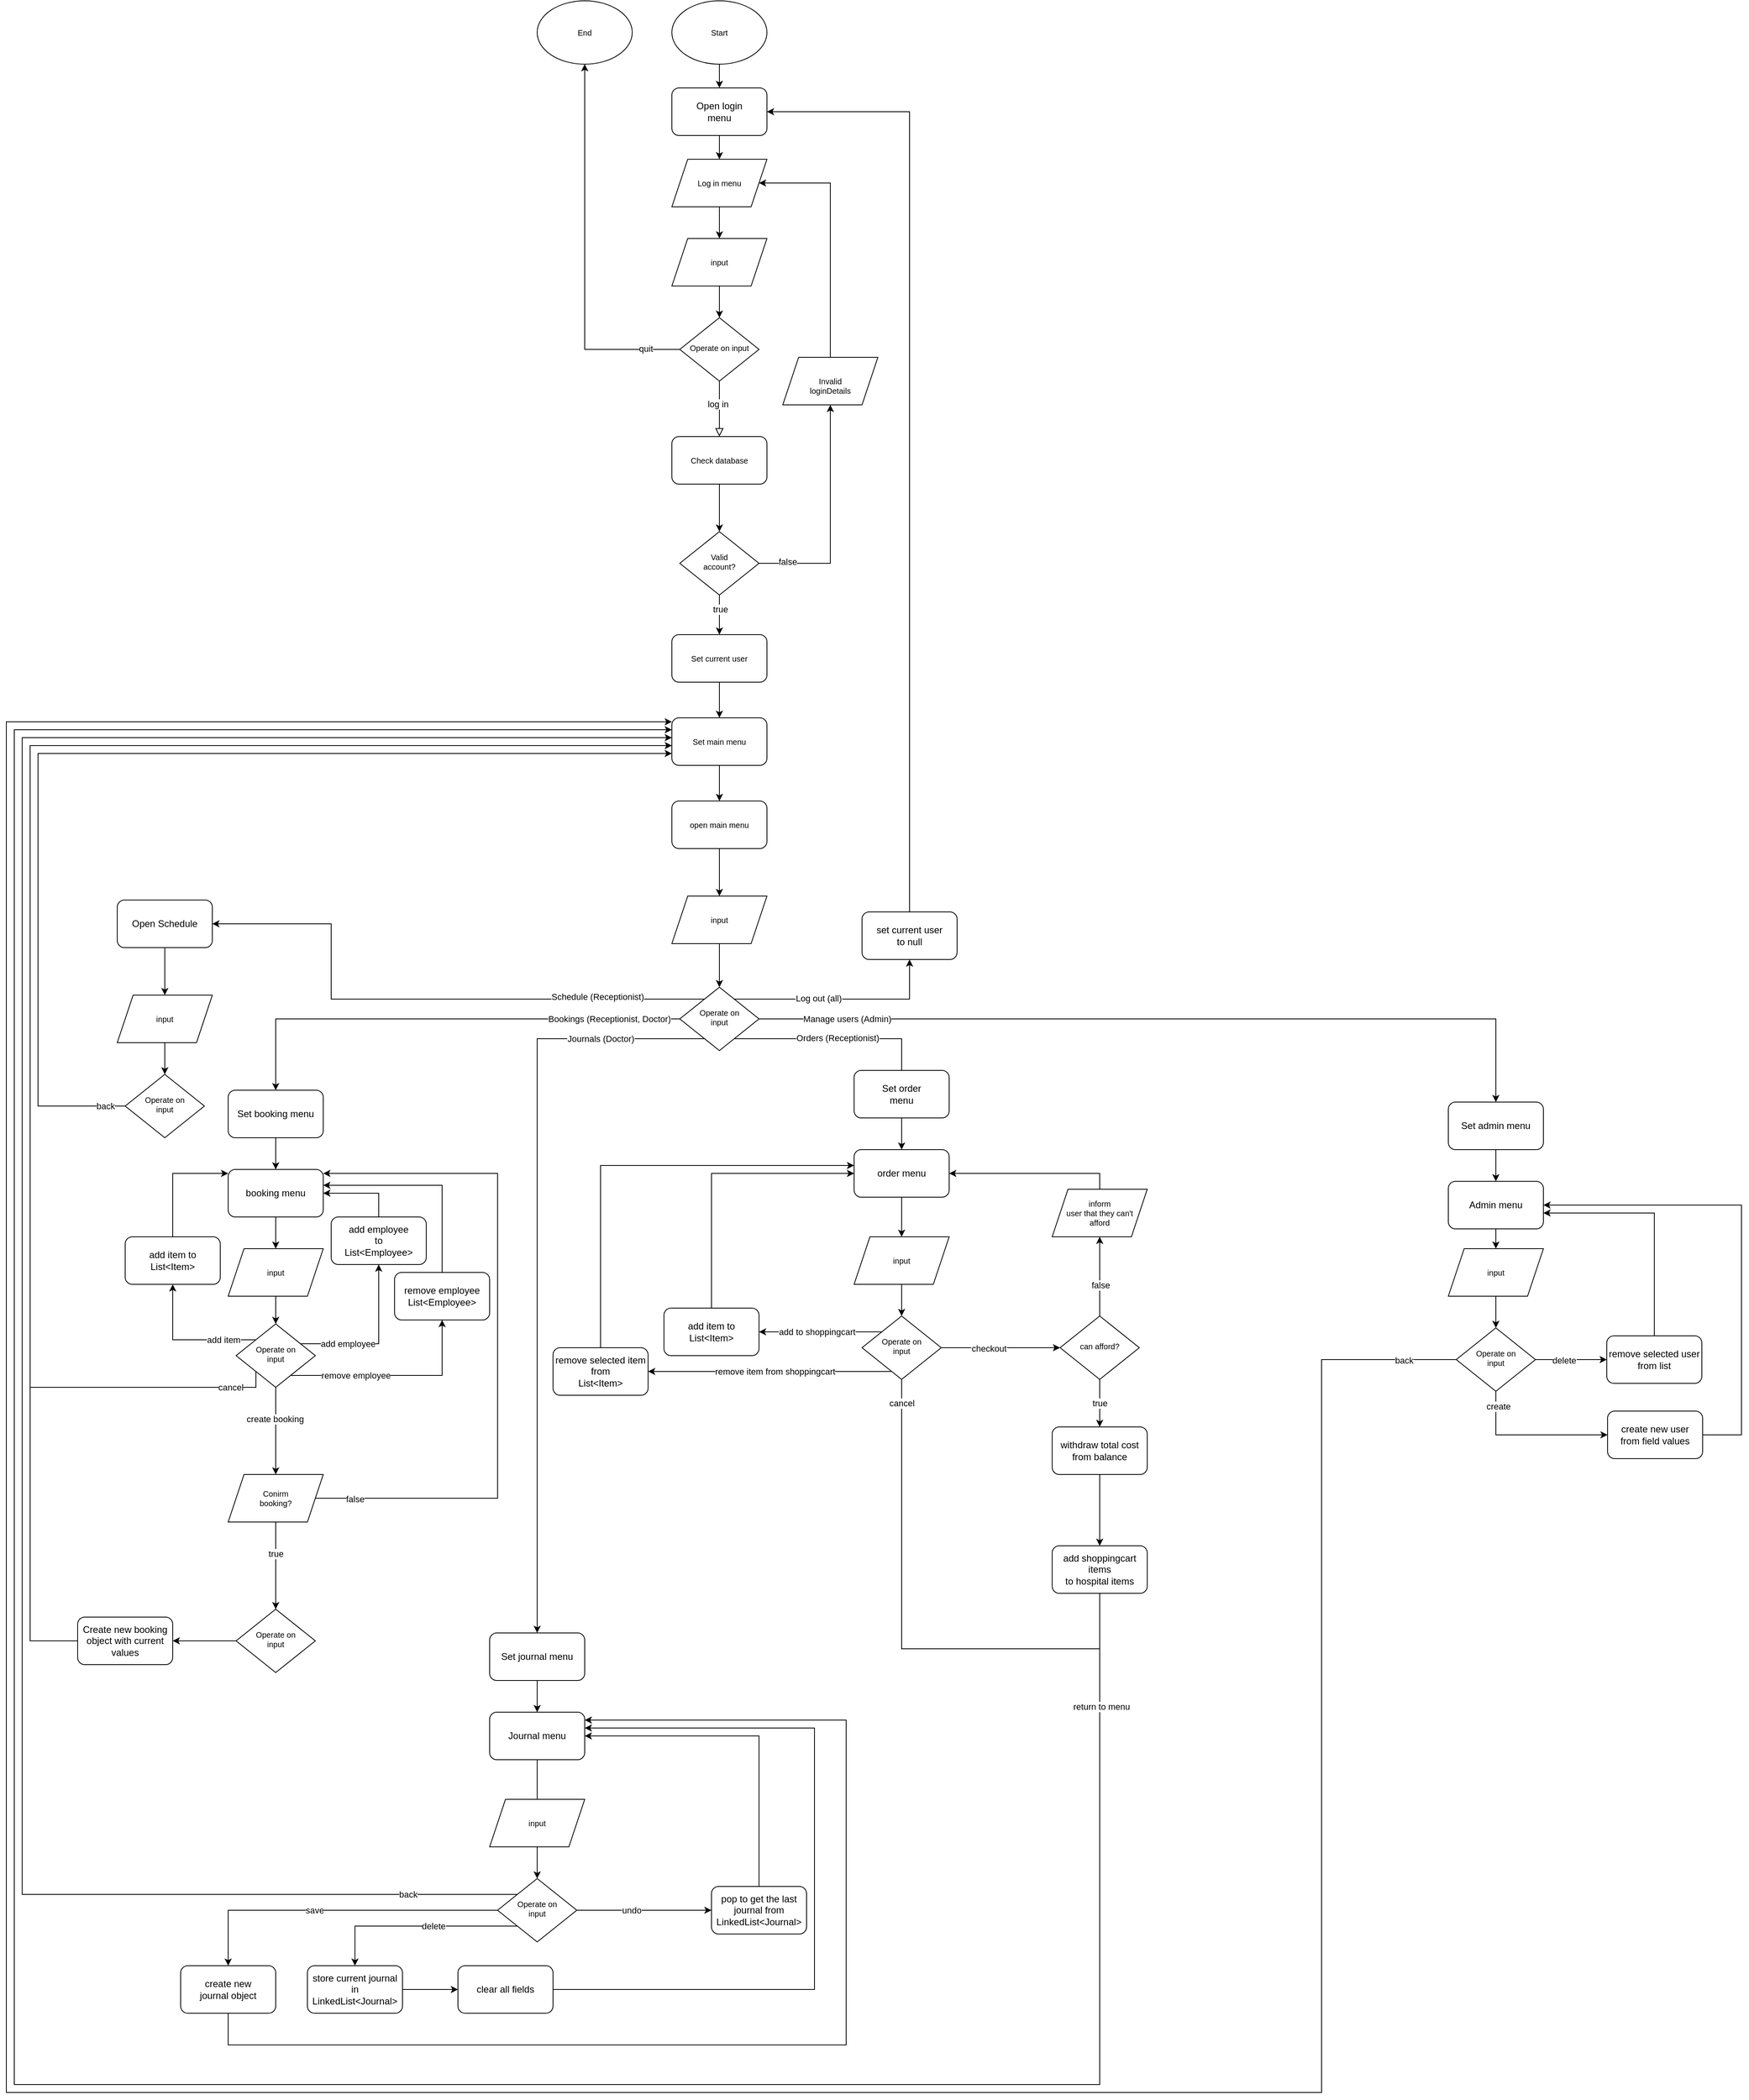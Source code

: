 <mxfile version="15.8.8" type="github">
  <diagram id="C5RBs43oDa-KdzZeNtuy" name="Page-1">
    <mxGraphModel dx="3239" dy="1989" grid="1" gridSize="10" guides="1" tooltips="1" connect="1" arrows="1" fold="1" page="1" pageScale="1" pageWidth="827" pageHeight="1169" math="0" shadow="0">
      <root>
        <mxCell id="WIyWlLk6GJQsqaUBKTNV-0" />
        <mxCell id="WIyWlLk6GJQsqaUBKTNV-1" parent="WIyWlLk6GJQsqaUBKTNV-0" />
        <mxCell id="WIyWlLk6GJQsqaUBKTNV-2" value="" style="rounded=0;html=1;jettySize=auto;orthogonalLoop=1;fontSize=10;endArrow=block;endFill=0;endSize=8;strokeWidth=1;shadow=0;labelBackgroundColor=none;edgeStyle=orthogonalEdgeStyle;startArrow=none;" parent="WIyWlLk6GJQsqaUBKTNV-1" source="FMDktdwsjYTPo5hwzyfy-83" target="PNZuK1iH_k0Fpa-wT_F5-3" edge="1">
          <mxGeometry relative="1" as="geometry">
            <mxPoint y="-210.0" as="sourcePoint" />
          </mxGeometry>
        </mxCell>
        <mxCell id="FMDktdwsjYTPo5hwzyfy-88" value="log in" style="edgeLabel;html=1;align=center;verticalAlign=middle;resizable=0;points=[];" parent="WIyWlLk6GJQsqaUBKTNV-2" vertex="1" connectable="0">
          <mxGeometry x="-0.191" y="-2" relative="1" as="geometry">
            <mxPoint as="offset" />
          </mxGeometry>
        </mxCell>
        <mxCell id="sf3Kfz852IDjXtzxoqYk-4" style="edgeStyle=orthogonalEdgeStyle;rounded=0;orthogonalLoop=1;jettySize=auto;html=1;" parent="WIyWlLk6GJQsqaUBKTNV-1" source="WIyWlLk6GJQsqaUBKTNV-6" target="PNZuK1iH_k0Fpa-wT_F5-1" edge="1">
          <mxGeometry relative="1" as="geometry" />
        </mxCell>
        <mxCell id="sf3Kfz852IDjXtzxoqYk-5" value="false" style="edgeLabel;html=1;align=center;verticalAlign=middle;resizable=0;points=[];" parent="sf3Kfz852IDjXtzxoqYk-4" vertex="1" connectable="0">
          <mxGeometry x="-0.752" y="2" relative="1" as="geometry">
            <mxPoint as="offset" />
          </mxGeometry>
        </mxCell>
        <mxCell id="sf3Kfz852IDjXtzxoqYk-6" style="edgeStyle=orthogonalEdgeStyle;rounded=0;orthogonalLoop=1;jettySize=auto;html=1;" parent="WIyWlLk6GJQsqaUBKTNV-1" source="WIyWlLk6GJQsqaUBKTNV-6" target="PNZuK1iH_k0Fpa-wT_F5-9" edge="1">
          <mxGeometry relative="1" as="geometry" />
        </mxCell>
        <mxCell id="sf3Kfz852IDjXtzxoqYk-7" value="true" style="edgeLabel;html=1;align=center;verticalAlign=middle;resizable=0;points=[];" parent="sf3Kfz852IDjXtzxoqYk-6" vertex="1" connectable="0">
          <mxGeometry x="-0.28" y="1" relative="1" as="geometry">
            <mxPoint as="offset" />
          </mxGeometry>
        </mxCell>
        <mxCell id="WIyWlLk6GJQsqaUBKTNV-6" value="&lt;div&gt;Valid&lt;/div&gt;&lt;div&gt;account?&lt;br&gt;&lt;/div&gt;" style="rhombus;whiteSpace=wrap;html=1;shadow=0;fontFamily=Helvetica;fontSize=10;align=center;strokeWidth=1;spacing=6;spacingTop=-4;" parent="WIyWlLk6GJQsqaUBKTNV-1" vertex="1">
          <mxGeometry x="-50" y="110" width="100" height="80" as="geometry" />
        </mxCell>
        <mxCell id="FMDktdwsjYTPo5hwzyfy-92" style="edgeStyle=orthogonalEdgeStyle;rounded=0;orthogonalLoop=1;jettySize=auto;html=1;" parent="WIyWlLk6GJQsqaUBKTNV-1" source="PNZuK1iH_k0Fpa-wT_F5-0" target="FMDktdwsjYTPo5hwzyfy-83" edge="1">
          <mxGeometry relative="1" as="geometry" />
        </mxCell>
        <mxCell id="PNZuK1iH_k0Fpa-wT_F5-0" value="input" style="shape=parallelogram;perimeter=parallelogramPerimeter;whiteSpace=wrap;html=1;fixedSize=1;fontSize=10;" parent="WIyWlLk6GJQsqaUBKTNV-1" vertex="1">
          <mxGeometry x="-60" y="-260" width="120" height="60" as="geometry" />
        </mxCell>
        <mxCell id="PNZuK1iH_k0Fpa-wT_F5-2" style="edgeStyle=orthogonalEdgeStyle;rounded=0;orthogonalLoop=1;jettySize=auto;html=1;fontSize=10;" parent="WIyWlLk6GJQsqaUBKTNV-1" source="PNZuK1iH_k0Fpa-wT_F5-1" target="PNZuK1iH_k0Fpa-wT_F5-7" edge="1">
          <mxGeometry relative="1" as="geometry">
            <Array as="points">
              <mxPoint x="140" y="-330" />
            </Array>
          </mxGeometry>
        </mxCell>
        <mxCell id="PNZuK1iH_k0Fpa-wT_F5-1" value="&lt;div&gt;&lt;br&gt;&lt;/div&gt;&lt;div&gt;Invalid&lt;br&gt;&lt;/div&gt;&lt;div&gt;loginDetails&lt;br&gt;&lt;/div&gt;" style="shape=parallelogram;perimeter=parallelogramPerimeter;whiteSpace=wrap;html=1;fixedSize=1;fontSize=10;" parent="WIyWlLk6GJQsqaUBKTNV-1" vertex="1">
          <mxGeometry x="80" y="-110" width="120" height="60" as="geometry" />
        </mxCell>
        <mxCell id="PNZuK1iH_k0Fpa-wT_F5-4" style="edgeStyle=orthogonalEdgeStyle;rounded=0;orthogonalLoop=1;jettySize=auto;html=1;fontSize=10;" parent="WIyWlLk6GJQsqaUBKTNV-1" source="PNZuK1iH_k0Fpa-wT_F5-3" target="WIyWlLk6GJQsqaUBKTNV-6" edge="1">
          <mxGeometry relative="1" as="geometry">
            <mxPoint x="-0.034" y="100.028" as="targetPoint" />
          </mxGeometry>
        </mxCell>
        <mxCell id="PNZuK1iH_k0Fpa-wT_F5-3" value="Check database" style="rounded=1;whiteSpace=wrap;html=1;fontSize=10;" parent="WIyWlLk6GJQsqaUBKTNV-1" vertex="1">
          <mxGeometry x="-60" y="-10" width="120" height="60" as="geometry" />
        </mxCell>
        <mxCell id="PNZuK1iH_k0Fpa-wT_F5-6" style="edgeStyle=orthogonalEdgeStyle;rounded=0;orthogonalLoop=1;jettySize=auto;html=1;fontSize=10;" parent="WIyWlLk6GJQsqaUBKTNV-1" source="PNZuK1iH_k0Fpa-wT_F5-5" target="FMDktdwsjYTPo5hwzyfy-9" edge="1">
          <mxGeometry relative="1" as="geometry" />
        </mxCell>
        <mxCell id="PNZuK1iH_k0Fpa-wT_F5-5" value="Start" style="ellipse;whiteSpace=wrap;html=1;fontSize=10;" parent="WIyWlLk6GJQsqaUBKTNV-1" vertex="1">
          <mxGeometry x="-60" y="-560" width="120" height="80" as="geometry" />
        </mxCell>
        <mxCell id="PNZuK1iH_k0Fpa-wT_F5-8" style="edgeStyle=orthogonalEdgeStyle;rounded=0;orthogonalLoop=1;jettySize=auto;html=1;fontSize=10;" parent="WIyWlLk6GJQsqaUBKTNV-1" source="PNZuK1iH_k0Fpa-wT_F5-7" target="PNZuK1iH_k0Fpa-wT_F5-0" edge="1">
          <mxGeometry relative="1" as="geometry" />
        </mxCell>
        <mxCell id="PNZuK1iH_k0Fpa-wT_F5-7" value="Log in menu" style="shape=parallelogram;perimeter=parallelogramPerimeter;whiteSpace=wrap;html=1;fixedSize=1;fontSize=10;" parent="WIyWlLk6GJQsqaUBKTNV-1" vertex="1">
          <mxGeometry x="-60" y="-360" width="120" height="60" as="geometry" />
        </mxCell>
        <mxCell id="FMDktdwsjYTPo5hwzyfy-33" style="edgeStyle=orthogonalEdgeStyle;rounded=0;orthogonalLoop=1;jettySize=auto;html=1;" parent="WIyWlLk6GJQsqaUBKTNV-1" source="PNZuK1iH_k0Fpa-wT_F5-9" target="FMDktdwsjYTPo5hwzyfy-29" edge="1">
          <mxGeometry relative="1" as="geometry" />
        </mxCell>
        <mxCell id="PNZuK1iH_k0Fpa-wT_F5-9" value="&lt;div&gt;Set current user&lt;/div&gt;" style="rounded=1;whiteSpace=wrap;html=1;fontSize=10;" parent="WIyWlLk6GJQsqaUBKTNV-1" vertex="1">
          <mxGeometry x="-60" y="240" width="120" height="60" as="geometry" />
        </mxCell>
        <mxCell id="FMDktdwsjYTPo5hwzyfy-7" style="edgeStyle=orthogonalEdgeStyle;rounded=0;orthogonalLoop=1;jettySize=auto;html=1;" parent="WIyWlLk6GJQsqaUBKTNV-1" source="FMDktdwsjYTPo5hwzyfy-4" target="FMDktdwsjYTPo5hwzyfy-6" edge="1">
          <mxGeometry relative="1" as="geometry">
            <Array as="points">
              <mxPoint x="-560" y="725" />
            </Array>
          </mxGeometry>
        </mxCell>
        <mxCell id="FMDktdwsjYTPo5hwzyfy-13" value="Bookings (Receptionist, Doctor)" style="edgeLabel;html=1;align=center;verticalAlign=middle;resizable=0;points=[];" parent="FMDktdwsjYTPo5hwzyfy-7" vertex="1" connectable="0">
          <mxGeometry x="-0.095" y="3" relative="1" as="geometry">
            <mxPoint x="182" y="-3" as="offset" />
          </mxGeometry>
        </mxCell>
        <mxCell id="FMDktdwsjYTPo5hwzyfy-15" style="edgeStyle=orthogonalEdgeStyle;rounded=0;orthogonalLoop=1;jettySize=auto;html=1;" parent="WIyWlLk6GJQsqaUBKTNV-1" source="FMDktdwsjYTPo5hwzyfy-4" target="FMDktdwsjYTPo5hwzyfy-14" edge="1">
          <mxGeometry relative="1" as="geometry">
            <Array as="points">
              <mxPoint x="230" y="750" />
            </Array>
          </mxGeometry>
        </mxCell>
        <mxCell id="FMDktdwsjYTPo5hwzyfy-55" value="Orders (Receptionist)" style="edgeLabel;html=1;align=center;verticalAlign=middle;resizable=0;points=[];" parent="FMDktdwsjYTPo5hwzyfy-15" vertex="1" connectable="0">
          <mxGeometry x="-0.18" y="1" relative="1" as="geometry">
            <mxPoint x="-14" as="offset" />
          </mxGeometry>
        </mxCell>
        <mxCell id="FMDktdwsjYTPo5hwzyfy-62" style="edgeStyle=orthogonalEdgeStyle;rounded=0;orthogonalLoop=1;jettySize=auto;html=1;" parent="WIyWlLk6GJQsqaUBKTNV-1" source="FMDktdwsjYTPo5hwzyfy-4" target="FMDktdwsjYTPo5hwzyfy-61" edge="1">
          <mxGeometry relative="1" as="geometry">
            <Array as="points">
              <mxPoint x="-230" y="750" />
            </Array>
          </mxGeometry>
        </mxCell>
        <mxCell id="I7iAI7oBFa5zMu84nfNV-2" value="Journals (Doctor)" style="edgeLabel;html=1;align=center;verticalAlign=middle;resizable=0;points=[];" parent="FMDktdwsjYTPo5hwzyfy-62" vertex="1" connectable="0">
          <mxGeometry x="-0.419" relative="1" as="geometry">
            <mxPoint x="80" y="-68" as="offset" />
          </mxGeometry>
        </mxCell>
        <mxCell id="FMDktdwsjYTPo5hwzyfy-69" style="edgeStyle=orthogonalEdgeStyle;rounded=0;orthogonalLoop=1;jettySize=auto;html=1;" parent="WIyWlLk6GJQsqaUBKTNV-1" source="FMDktdwsjYTPo5hwzyfy-4" target="FMDktdwsjYTPo5hwzyfy-68" edge="1">
          <mxGeometry relative="1" as="geometry">
            <Array as="points">
              <mxPoint x="980" y="725" />
            </Array>
          </mxGeometry>
        </mxCell>
        <mxCell id="FMDktdwsjYTPo5hwzyfy-76" value="Manage users (Admin)" style="edgeLabel;html=1;align=center;verticalAlign=middle;resizable=0;points=[];" parent="FMDktdwsjYTPo5hwzyfy-69" vertex="1" connectable="0">
          <mxGeometry x="-0.339" y="2" relative="1" as="geometry">
            <mxPoint x="-231" y="2" as="offset" />
          </mxGeometry>
        </mxCell>
        <mxCell id="FMDktdwsjYTPo5hwzyfy-71" style="edgeStyle=orthogonalEdgeStyle;rounded=0;orthogonalLoop=1;jettySize=auto;html=1;" parent="WIyWlLk6GJQsqaUBKTNV-1" source="FMDktdwsjYTPo5hwzyfy-4" target="FMDktdwsjYTPo5hwzyfy-70" edge="1">
          <mxGeometry relative="1" as="geometry">
            <Array as="points">
              <mxPoint x="240" y="700" />
            </Array>
          </mxGeometry>
        </mxCell>
        <mxCell id="FMDktdwsjYTPo5hwzyfy-72" value="Log out (all)" style="edgeLabel;html=1;align=center;verticalAlign=middle;resizable=0;points=[];" parent="FMDktdwsjYTPo5hwzyfy-71" vertex="1" connectable="0">
          <mxGeometry x="-0.221" y="1" relative="1" as="geometry">
            <mxPoint as="offset" />
          </mxGeometry>
        </mxCell>
        <mxCell id="y11WNSYkZFv8qLSEC6Jq-25" style="edgeStyle=orthogonalEdgeStyle;rounded=0;orthogonalLoop=1;jettySize=auto;html=1;endArrow=classic;endFill=1;" parent="WIyWlLk6GJQsqaUBKTNV-1" source="FMDktdwsjYTPo5hwzyfy-4" target="y11WNSYkZFv8qLSEC6Jq-21" edge="1">
          <mxGeometry relative="1" as="geometry">
            <Array as="points">
              <mxPoint x="-490" y="700" />
              <mxPoint x="-490" y="605" />
            </Array>
          </mxGeometry>
        </mxCell>
        <mxCell id="sf3Kfz852IDjXtzxoqYk-9" value="Schedule (Receptionist)" style="edgeLabel;html=1;align=center;verticalAlign=middle;resizable=0;points=[];" parent="y11WNSYkZFv8qLSEC6Jq-25" vertex="1" connectable="0">
          <mxGeometry x="-0.621" y="-3" relative="1" as="geometry">
            <mxPoint as="offset" />
          </mxGeometry>
        </mxCell>
        <mxCell id="FMDktdwsjYTPo5hwzyfy-4" value="&lt;div&gt;Operate on&lt;/div&gt;input" style="rhombus;whiteSpace=wrap;html=1;shadow=0;fontFamily=Helvetica;fontSize=10;align=center;strokeWidth=1;spacing=6;spacingTop=-4;" parent="WIyWlLk6GJQsqaUBKTNV-1" vertex="1">
          <mxGeometry x="-50" y="685" width="100" height="80" as="geometry" />
        </mxCell>
        <mxCell id="FMDktdwsjYTPo5hwzyfy-95" style="edgeStyle=orthogonalEdgeStyle;rounded=0;orthogonalLoop=1;jettySize=auto;html=1;" parent="WIyWlLk6GJQsqaUBKTNV-1" source="FMDktdwsjYTPo5hwzyfy-6" target="y11WNSYkZFv8qLSEC6Jq-18" edge="1">
          <mxGeometry relative="1" as="geometry" />
        </mxCell>
        <mxCell id="FMDktdwsjYTPo5hwzyfy-6" value="&lt;div&gt;Set booking menu&lt;/div&gt;" style="rounded=1;whiteSpace=wrap;html=1;" parent="WIyWlLk6GJQsqaUBKTNV-1" vertex="1">
          <mxGeometry x="-620" y="815" width="120" height="60" as="geometry" />
        </mxCell>
        <mxCell id="FMDktdwsjYTPo5hwzyfy-10" style="edgeStyle=orthogonalEdgeStyle;rounded=0;orthogonalLoop=1;jettySize=auto;html=1;" parent="WIyWlLk6GJQsqaUBKTNV-1" source="FMDktdwsjYTPo5hwzyfy-9" target="PNZuK1iH_k0Fpa-wT_F5-7" edge="1">
          <mxGeometry relative="1" as="geometry" />
        </mxCell>
        <mxCell id="FMDktdwsjYTPo5hwzyfy-9" value="&lt;div&gt;Open login&lt;/div&gt;&lt;div&gt;menu&lt;br&gt;&lt;/div&gt;" style="rounded=1;whiteSpace=wrap;html=1;" parent="WIyWlLk6GJQsqaUBKTNV-1" vertex="1">
          <mxGeometry x="-60" y="-450" width="120" height="60" as="geometry" />
        </mxCell>
        <mxCell id="I7iAI7oBFa5zMu84nfNV-12" style="edgeStyle=orthogonalEdgeStyle;rounded=0;orthogonalLoop=1;jettySize=auto;html=1;" parent="WIyWlLk6GJQsqaUBKTNV-1" source="FMDktdwsjYTPo5hwzyfy-14" target="I7iAI7oBFa5zMu84nfNV-10" edge="1">
          <mxGeometry relative="1" as="geometry">
            <Array as="points">
              <mxPoint x="240" y="1000" />
              <mxPoint x="240" y="1000" />
            </Array>
          </mxGeometry>
        </mxCell>
        <mxCell id="FMDktdwsjYTPo5hwzyfy-14" value="order menu" style="rounded=1;whiteSpace=wrap;html=1;" parent="WIyWlLk6GJQsqaUBKTNV-1" vertex="1">
          <mxGeometry x="170" y="890" width="120" height="60" as="geometry" />
        </mxCell>
        <mxCell id="FMDktdwsjYTPo5hwzyfy-36" style="edgeStyle=orthogonalEdgeStyle;rounded=0;orthogonalLoop=1;jettySize=auto;html=1;" parent="WIyWlLk6GJQsqaUBKTNV-1" source="FMDktdwsjYTPo5hwzyfy-29" target="FMDktdwsjYTPo5hwzyfy-66" edge="1">
          <mxGeometry relative="1" as="geometry">
            <mxPoint y="440" as="targetPoint" />
          </mxGeometry>
        </mxCell>
        <mxCell id="FMDktdwsjYTPo5hwzyfy-29" value="&lt;div&gt;Set main menu&lt;/div&gt;" style="rounded=1;whiteSpace=wrap;html=1;fontSize=10;" parent="WIyWlLk6GJQsqaUBKTNV-1" vertex="1">
          <mxGeometry x="-60" y="345" width="120" height="60" as="geometry" />
        </mxCell>
        <mxCell id="FMDktdwsjYTPo5hwzyfy-53" style="edgeStyle=orthogonalEdgeStyle;rounded=0;orthogonalLoop=1;jettySize=auto;html=1;" parent="WIyWlLk6GJQsqaUBKTNV-1" source="FMDktdwsjYTPo5hwzyfy-52" target="FMDktdwsjYTPo5hwzyfy-4" edge="1">
          <mxGeometry relative="1" as="geometry" />
        </mxCell>
        <mxCell id="FMDktdwsjYTPo5hwzyfy-52" value="input" style="shape=parallelogram;perimeter=parallelogramPerimeter;whiteSpace=wrap;html=1;fixedSize=1;fontSize=10;" parent="WIyWlLk6GJQsqaUBKTNV-1" vertex="1">
          <mxGeometry x="-60" y="570" width="120" height="60" as="geometry" />
        </mxCell>
        <mxCell id="I7iAI7oBFa5zMu84nfNV-7" style="edgeStyle=orthogonalEdgeStyle;rounded=0;orthogonalLoop=1;jettySize=auto;html=1;" parent="WIyWlLk6GJQsqaUBKTNV-1" source="FMDktdwsjYTPo5hwzyfy-61" target="y11WNSYkZFv8qLSEC6Jq-9" edge="1">
          <mxGeometry relative="1" as="geometry" />
        </mxCell>
        <mxCell id="FMDktdwsjYTPo5hwzyfy-61" value="Set journal menu" style="rounded=1;whiteSpace=wrap;html=1;" parent="WIyWlLk6GJQsqaUBKTNV-1" vertex="1">
          <mxGeometry x="-290" y="1500" width="120" height="60" as="geometry" />
        </mxCell>
        <mxCell id="FMDktdwsjYTPo5hwzyfy-67" style="edgeStyle=orthogonalEdgeStyle;rounded=0;orthogonalLoop=1;jettySize=auto;html=1;" parent="WIyWlLk6GJQsqaUBKTNV-1" source="FMDktdwsjYTPo5hwzyfy-66" target="FMDktdwsjYTPo5hwzyfy-52" edge="1">
          <mxGeometry relative="1" as="geometry" />
        </mxCell>
        <mxCell id="FMDktdwsjYTPo5hwzyfy-66" value="open main menu" style="rounded=1;whiteSpace=wrap;html=1;fontSize=10;" parent="WIyWlLk6GJQsqaUBKTNV-1" vertex="1">
          <mxGeometry x="-60" y="450" width="120" height="60" as="geometry" />
        </mxCell>
        <mxCell id="I7iAI7oBFa5zMu84nfNV-17" style="edgeStyle=orthogonalEdgeStyle;rounded=0;orthogonalLoop=1;jettySize=auto;html=1;" parent="WIyWlLk6GJQsqaUBKTNV-1" source="FMDktdwsjYTPo5hwzyfy-68" target="9IUY6pW5Jq0thiJMLmAM-11" edge="1">
          <mxGeometry relative="1" as="geometry" />
        </mxCell>
        <mxCell id="FMDktdwsjYTPo5hwzyfy-68" value="Set admin menu" style="rounded=1;whiteSpace=wrap;html=1;" parent="WIyWlLk6GJQsqaUBKTNV-1" vertex="1">
          <mxGeometry x="920" y="830" width="120" height="60" as="geometry" />
        </mxCell>
        <mxCell id="FMDktdwsjYTPo5hwzyfy-73" style="edgeStyle=orthogonalEdgeStyle;rounded=0;orthogonalLoop=1;jettySize=auto;html=1;" parent="WIyWlLk6GJQsqaUBKTNV-1" source="FMDktdwsjYTPo5hwzyfy-70" target="FMDktdwsjYTPo5hwzyfy-9" edge="1">
          <mxGeometry relative="1" as="geometry">
            <Array as="points">
              <mxPoint x="240" y="-420" />
            </Array>
          </mxGeometry>
        </mxCell>
        <mxCell id="FMDktdwsjYTPo5hwzyfy-70" value="&lt;div&gt;set current user&lt;/div&gt;&lt;div&gt;to null&lt;br&gt;&lt;/div&gt;" style="rounded=1;whiteSpace=wrap;html=1;" parent="WIyWlLk6GJQsqaUBKTNV-1" vertex="1">
          <mxGeometry x="180" y="590" width="120" height="60" as="geometry" />
        </mxCell>
        <mxCell id="FMDktdwsjYTPo5hwzyfy-82" value="End" style="ellipse;whiteSpace=wrap;html=1;fontSize=10;" parent="WIyWlLk6GJQsqaUBKTNV-1" vertex="1">
          <mxGeometry x="-230" y="-560" width="120" height="80" as="geometry" />
        </mxCell>
        <mxCell id="FMDktdwsjYTPo5hwzyfy-89" style="edgeStyle=orthogonalEdgeStyle;rounded=0;orthogonalLoop=1;jettySize=auto;html=1;" parent="WIyWlLk6GJQsqaUBKTNV-1" source="FMDktdwsjYTPo5hwzyfy-83" target="FMDktdwsjYTPo5hwzyfy-82" edge="1">
          <mxGeometry relative="1" as="geometry" />
        </mxCell>
        <mxCell id="FMDktdwsjYTPo5hwzyfy-90" value="quit" style="edgeLabel;html=1;align=center;verticalAlign=middle;resizable=0;points=[];" parent="FMDktdwsjYTPo5hwzyfy-89" vertex="1" connectable="0">
          <mxGeometry x="-0.818" y="-1" relative="1" as="geometry">
            <mxPoint as="offset" />
          </mxGeometry>
        </mxCell>
        <mxCell id="FMDktdwsjYTPo5hwzyfy-83" value="Operate on input" style="rhombus;whiteSpace=wrap;html=1;shadow=0;fontFamily=Helvetica;fontSize=10;align=center;strokeWidth=1;spacing=6;spacingTop=-4;" parent="WIyWlLk6GJQsqaUBKTNV-1" vertex="1">
          <mxGeometry x="-50" y="-160" width="100" height="80" as="geometry" />
        </mxCell>
        <mxCell id="FMDktdwsjYTPo5hwzyfy-97" style="edgeStyle=orthogonalEdgeStyle;rounded=0;orthogonalLoop=1;jettySize=auto;html=1;" parent="WIyWlLk6GJQsqaUBKTNV-1" source="FMDktdwsjYTPo5hwzyfy-94" target="FMDktdwsjYTPo5hwzyfy-96" edge="1">
          <mxGeometry relative="1" as="geometry" />
        </mxCell>
        <mxCell id="FMDktdwsjYTPo5hwzyfy-94" value="input" style="shape=parallelogram;perimeter=parallelogramPerimeter;whiteSpace=wrap;html=1;fixedSize=1;fontSize=10;" parent="WIyWlLk6GJQsqaUBKTNV-1" vertex="1">
          <mxGeometry x="-620" y="1015" width="120" height="60" as="geometry" />
        </mxCell>
        <mxCell id="FMDktdwsjYTPo5hwzyfy-98" style="edgeStyle=orthogonalEdgeStyle;rounded=0;orthogonalLoop=1;jettySize=auto;html=1;exitX=0;exitY=1;exitDx=0;exitDy=0;" parent="WIyWlLk6GJQsqaUBKTNV-1" source="FMDktdwsjYTPo5hwzyfy-96" target="FMDktdwsjYTPo5hwzyfy-29" edge="1">
          <mxGeometry relative="1" as="geometry">
            <Array as="points">
              <mxPoint x="-585" y="1190" />
              <mxPoint x="-870" y="1190" />
              <mxPoint x="-870" y="380" />
            </Array>
          </mxGeometry>
        </mxCell>
        <mxCell id="FMDktdwsjYTPo5hwzyfy-100" value="cancel" style="edgeLabel;html=1;align=center;verticalAlign=middle;resizable=0;points=[];" parent="FMDktdwsjYTPo5hwzyfy-98" vertex="1" connectable="0">
          <mxGeometry x="-0.922" y="-2" relative="1" as="geometry">
            <mxPoint x="23" y="2" as="offset" />
          </mxGeometry>
        </mxCell>
        <mxCell id="y11WNSYkZFv8qLSEC6Jq-5" style="edgeStyle=orthogonalEdgeStyle;rounded=0;orthogonalLoop=1;jettySize=auto;html=1;" parent="WIyWlLk6GJQsqaUBKTNV-1" target="y11WNSYkZFv8qLSEC6Jq-4" edge="1">
          <mxGeometry relative="1" as="geometry">
            <mxPoint x="-541.25" y="1135" as="sourcePoint" />
            <mxPoint x="-330" y="1125" as="targetPoint" />
            <Array as="points">
              <mxPoint x="-430" y="1135" />
            </Array>
          </mxGeometry>
        </mxCell>
        <mxCell id="y11WNSYkZFv8qLSEC6Jq-6" value="add employee" style="edgeLabel;html=1;align=center;verticalAlign=middle;resizable=0;points=[];" parent="y11WNSYkZFv8qLSEC6Jq-5" vertex="1" connectable="0">
          <mxGeometry x="-0.17" relative="1" as="geometry">
            <mxPoint x="-16" as="offset" />
          </mxGeometry>
        </mxCell>
        <mxCell id="y11WNSYkZFv8qLSEC6Jq-15" style="edgeStyle=orthogonalEdgeStyle;rounded=0;orthogonalLoop=1;jettySize=auto;html=1;endArrow=classic;endFill=1;" parent="WIyWlLk6GJQsqaUBKTNV-1" source="FMDktdwsjYTPo5hwzyfy-96" target="y11WNSYkZFv8qLSEC6Jq-14" edge="1">
          <mxGeometry relative="1" as="geometry">
            <Array as="points">
              <mxPoint x="-410" y="1175" />
              <mxPoint x="-410" y="1175" />
            </Array>
          </mxGeometry>
        </mxCell>
        <mxCell id="y11WNSYkZFv8qLSEC6Jq-16" value="remove employee" style="edgeLabel;html=1;align=center;verticalAlign=middle;resizable=0;points=[];" parent="y11WNSYkZFv8qLSEC6Jq-15" vertex="1" connectable="0">
          <mxGeometry x="-0.514" relative="1" as="geometry">
            <mxPoint x="18" as="offset" />
          </mxGeometry>
        </mxCell>
        <mxCell id="PGZs-xxjdeKcP7TGmokP-3" style="edgeStyle=orthogonalEdgeStyle;rounded=0;orthogonalLoop=1;jettySize=auto;html=1;" parent="WIyWlLk6GJQsqaUBKTNV-1" source="FMDktdwsjYTPo5hwzyfy-96" target="PGZs-xxjdeKcP7TGmokP-2" edge="1">
          <mxGeometry relative="1" as="geometry" />
        </mxCell>
        <mxCell id="PGZs-xxjdeKcP7TGmokP-4" value="create booking" style="edgeLabel;html=1;align=center;verticalAlign=middle;resizable=0;points=[];" parent="PGZs-xxjdeKcP7TGmokP-3" vertex="1" connectable="0">
          <mxGeometry x="-0.286" y="-1" relative="1" as="geometry">
            <mxPoint as="offset" />
          </mxGeometry>
        </mxCell>
        <mxCell id="PGZs-xxjdeKcP7TGmokP-10" value="add item" style="edgeStyle=orthogonalEdgeStyle;rounded=0;orthogonalLoop=1;jettySize=auto;html=1;" parent="WIyWlLk6GJQsqaUBKTNV-1" source="FMDktdwsjYTPo5hwzyfy-96" target="PGZs-xxjdeKcP7TGmokP-9" edge="1">
          <mxGeometry x="-0.529" relative="1" as="geometry">
            <Array as="points">
              <mxPoint x="-690" y="1130" />
            </Array>
            <mxPoint as="offset" />
          </mxGeometry>
        </mxCell>
        <mxCell id="FMDktdwsjYTPo5hwzyfy-96" value="&lt;div&gt;Operate on&lt;/div&gt;input" style="rhombus;whiteSpace=wrap;html=1;shadow=0;fontFamily=Helvetica;fontSize=10;align=center;strokeWidth=1;spacing=6;spacingTop=-4;" parent="WIyWlLk6GJQsqaUBKTNV-1" vertex="1">
          <mxGeometry x="-610" y="1110" width="100" height="80" as="geometry" />
        </mxCell>
        <mxCell id="I7iAI7oBFa5zMu84nfNV-3" style="edgeStyle=orthogonalEdgeStyle;rounded=0;orthogonalLoop=1;jettySize=auto;html=1;" parent="WIyWlLk6GJQsqaUBKTNV-1" source="I7iAI7oBFa5zMu84nfNV-4" target="I7iAI7oBFa5zMu84nfNV-6" edge="1">
          <mxGeometry relative="1" as="geometry" />
        </mxCell>
        <mxCell id="I7iAI7oBFa5zMu84nfNV-4" value="input" style="shape=parallelogram;perimeter=parallelogramPerimeter;whiteSpace=wrap;html=1;fixedSize=1;fontSize=10;" parent="WIyWlLk6GJQsqaUBKTNV-1" vertex="1">
          <mxGeometry x="-290" y="1710" width="120" height="60" as="geometry" />
        </mxCell>
        <mxCell id="I7iAI7oBFa5zMu84nfNV-19" style="edgeStyle=orthogonalEdgeStyle;rounded=0;orthogonalLoop=1;jettySize=auto;html=1;" parent="WIyWlLk6GJQsqaUBKTNV-1" source="I7iAI7oBFa5zMu84nfNV-6" target="I7iAI7oBFa5zMu84nfNV-18" edge="1">
          <mxGeometry relative="1" as="geometry">
            <mxPoint x="-619.971" y="1920" as="targetPoint" />
            <Array as="points">
              <mxPoint x="-620" y="1850" />
            </Array>
          </mxGeometry>
        </mxCell>
        <mxCell id="I7iAI7oBFa5zMu84nfNV-20" value="save" style="edgeLabel;html=1;align=center;verticalAlign=middle;resizable=0;points=[];" parent="I7iAI7oBFa5zMu84nfNV-19" vertex="1" connectable="0">
          <mxGeometry x="0.129" relative="1" as="geometry">
            <mxPoint as="offset" />
          </mxGeometry>
        </mxCell>
        <mxCell id="I7iAI7oBFa5zMu84nfNV-25" style="edgeStyle=orthogonalEdgeStyle;rounded=0;orthogonalLoop=1;jettySize=auto;html=1;" parent="WIyWlLk6GJQsqaUBKTNV-1" source="I7iAI7oBFa5zMu84nfNV-6" target="I7iAI7oBFa5zMu84nfNV-22" edge="1">
          <mxGeometry relative="1" as="geometry" />
        </mxCell>
        <mxCell id="I7iAI7oBFa5zMu84nfNV-26" value="undo" style="edgeLabel;html=1;align=center;verticalAlign=middle;resizable=0;points=[];" parent="I7iAI7oBFa5zMu84nfNV-25" vertex="1" connectable="0">
          <mxGeometry x="-0.193" relative="1" as="geometry">
            <mxPoint as="offset" />
          </mxGeometry>
        </mxCell>
        <mxCell id="I7iAI7oBFa5zMu84nfNV-28" style="edgeStyle=orthogonalEdgeStyle;rounded=0;orthogonalLoop=1;jettySize=auto;html=1;" parent="WIyWlLk6GJQsqaUBKTNV-1" source="I7iAI7oBFa5zMu84nfNV-6" target="I7iAI7oBFa5zMu84nfNV-27" edge="1">
          <mxGeometry relative="1" as="geometry">
            <Array as="points">
              <mxPoint x="-460" y="1870" />
            </Array>
          </mxGeometry>
        </mxCell>
        <mxCell id="I7iAI7oBFa5zMu84nfNV-29" value="delete" style="edgeLabel;html=1;align=center;verticalAlign=middle;resizable=0;points=[];" parent="I7iAI7oBFa5zMu84nfNV-28" vertex="1" connectable="0">
          <mxGeometry x="-0.246" relative="1" as="geometry">
            <mxPoint x="-10" as="offset" />
          </mxGeometry>
        </mxCell>
        <mxCell id="I7iAI7oBFa5zMu84nfNV-35" style="edgeStyle=orthogonalEdgeStyle;rounded=0;orthogonalLoop=1;jettySize=auto;html=1;" parent="WIyWlLk6GJQsqaUBKTNV-1" source="I7iAI7oBFa5zMu84nfNV-6" target="FMDktdwsjYTPo5hwzyfy-29" edge="1">
          <mxGeometry relative="1" as="geometry">
            <mxPoint x="-60" y="470" as="targetPoint" />
            <Array as="points">
              <mxPoint x="-880" y="1830" />
              <mxPoint x="-880" y="370" />
            </Array>
          </mxGeometry>
        </mxCell>
        <mxCell id="I7iAI7oBFa5zMu84nfNV-37" value="back" style="edgeLabel;html=1;align=center;verticalAlign=middle;resizable=0;points=[];" parent="I7iAI7oBFa5zMu84nfNV-35" vertex="1" connectable="0">
          <mxGeometry x="-0.905" relative="1" as="geometry">
            <mxPoint as="offset" />
          </mxGeometry>
        </mxCell>
        <mxCell id="I7iAI7oBFa5zMu84nfNV-6" value="&lt;div&gt;Operate on&lt;/div&gt;input" style="rhombus;whiteSpace=wrap;html=1;shadow=0;fontFamily=Helvetica;fontSize=10;align=center;strokeWidth=1;spacing=6;spacingTop=-4;" parent="WIyWlLk6GJQsqaUBKTNV-1" vertex="1">
          <mxGeometry x="-280" y="1810" width="100" height="80" as="geometry" />
        </mxCell>
        <mxCell id="I7iAI7oBFa5zMu84nfNV-9" style="edgeStyle=orthogonalEdgeStyle;rounded=0;orthogonalLoop=1;jettySize=auto;html=1;" parent="WIyWlLk6GJQsqaUBKTNV-1" source="I7iAI7oBFa5zMu84nfNV-10" target="I7iAI7oBFa5zMu84nfNV-11" edge="1">
          <mxGeometry relative="1" as="geometry" />
        </mxCell>
        <mxCell id="I7iAI7oBFa5zMu84nfNV-10" value="input" style="shape=parallelogram;perimeter=parallelogramPerimeter;whiteSpace=wrap;html=1;fixedSize=1;fontSize=10;" parent="WIyWlLk6GJQsqaUBKTNV-1" vertex="1">
          <mxGeometry x="170" y="1000" width="120" height="60" as="geometry" />
        </mxCell>
        <mxCell id="QwIVnnNlFT-l4NOjK_I_-2" style="edgeStyle=orthogonalEdgeStyle;rounded=0;orthogonalLoop=1;jettySize=auto;html=1;" parent="WIyWlLk6GJQsqaUBKTNV-1" source="I7iAI7oBFa5zMu84nfNV-11" target="QwIVnnNlFT-l4NOjK_I_-1" edge="1">
          <mxGeometry relative="1" as="geometry">
            <Array as="points">
              <mxPoint x="130" y="1120" />
              <mxPoint x="130" y="1120" />
            </Array>
          </mxGeometry>
        </mxCell>
        <mxCell id="QwIVnnNlFT-l4NOjK_I_-4" value="add to shoppingcart" style="edgeLabel;html=1;align=center;verticalAlign=middle;resizable=0;points=[];" parent="QwIVnnNlFT-l4NOjK_I_-2" vertex="1" connectable="0">
          <mxGeometry x="-0.218" y="2" relative="1" as="geometry">
            <mxPoint x="-22" y="-2" as="offset" />
          </mxGeometry>
        </mxCell>
        <mxCell id="QwIVnnNlFT-l4NOjK_I_-8" style="edgeStyle=orthogonalEdgeStyle;rounded=0;orthogonalLoop=1;jettySize=auto;html=1;" parent="WIyWlLk6GJQsqaUBKTNV-1" source="I7iAI7oBFa5zMu84nfNV-11" target="QwIVnnNlFT-l4NOjK_I_-7" edge="1">
          <mxGeometry relative="1" as="geometry">
            <Array as="points">
              <mxPoint x="10" y="1170" />
              <mxPoint x="10" y="1170" />
            </Array>
          </mxGeometry>
        </mxCell>
        <mxCell id="QwIVnnNlFT-l4NOjK_I_-10" value="remove item from shoppingcart" style="edgeLabel;html=1;align=center;verticalAlign=middle;resizable=0;points=[];" parent="QwIVnnNlFT-l4NOjK_I_-8" vertex="1" connectable="0">
          <mxGeometry x="-0.412" y="-1" relative="1" as="geometry">
            <mxPoint x="-57" y="1" as="offset" />
          </mxGeometry>
        </mxCell>
        <mxCell id="QwIVnnNlFT-l4NOjK_I_-16" style="edgeStyle=orthogonalEdgeStyle;rounded=0;orthogonalLoop=1;jettySize=auto;html=1;" parent="WIyWlLk6GJQsqaUBKTNV-1" source="I7iAI7oBFa5zMu84nfNV-11" target="QwIVnnNlFT-l4NOjK_I_-23" edge="1">
          <mxGeometry relative="1" as="geometry">
            <mxPoint x="414" y="1120" as="targetPoint" />
            <Array as="points">
              <mxPoint x="340" y="1140" />
              <mxPoint x="340" y="1140" />
            </Array>
          </mxGeometry>
        </mxCell>
        <mxCell id="QwIVnnNlFT-l4NOjK_I_-17" value="checkout" style="edgeLabel;html=1;align=center;verticalAlign=middle;resizable=0;points=[];" parent="QwIVnnNlFT-l4NOjK_I_-16" vertex="1" connectable="0">
          <mxGeometry x="-0.209" y="-1" relative="1" as="geometry">
            <mxPoint as="offset" />
          </mxGeometry>
        </mxCell>
        <mxCell id="QwIVnnNlFT-l4NOjK_I_-20" style="edgeStyle=orthogonalEdgeStyle;rounded=0;orthogonalLoop=1;jettySize=auto;html=1;endArrow=none;endFill=0;" parent="WIyWlLk6GJQsqaUBKTNV-1" source="I7iAI7oBFa5zMu84nfNV-11" edge="1">
          <mxGeometry relative="1" as="geometry">
            <mxPoint x="480" y="1530" as="targetPoint" />
            <Array as="points">
              <mxPoint x="230" y="1520" />
              <mxPoint x="480" y="1520" />
            </Array>
          </mxGeometry>
        </mxCell>
        <mxCell id="QwIVnnNlFT-l4NOjK_I_-21" value="cancel" style="edgeLabel;html=1;align=center;verticalAlign=middle;resizable=0;points=[];" parent="QwIVnnNlFT-l4NOjK_I_-20" vertex="1" connectable="0">
          <mxGeometry x="-0.653" y="-2" relative="1" as="geometry">
            <mxPoint x="2" y="-74" as="offset" />
          </mxGeometry>
        </mxCell>
        <mxCell id="I7iAI7oBFa5zMu84nfNV-11" value="&lt;div&gt;Operate on&lt;/div&gt;input" style="rhombus;whiteSpace=wrap;html=1;shadow=0;fontFamily=Helvetica;fontSize=10;align=center;strokeWidth=1;spacing=6;spacingTop=-4;" parent="WIyWlLk6GJQsqaUBKTNV-1" vertex="1">
          <mxGeometry x="180" y="1100" width="100" height="80" as="geometry" />
        </mxCell>
        <mxCell id="I7iAI7oBFa5zMu84nfNV-14" style="edgeStyle=orthogonalEdgeStyle;rounded=0;orthogonalLoop=1;jettySize=auto;html=1;" parent="WIyWlLk6GJQsqaUBKTNV-1" source="I7iAI7oBFa5zMu84nfNV-15" target="I7iAI7oBFa5zMu84nfNV-16" edge="1">
          <mxGeometry relative="1" as="geometry" />
        </mxCell>
        <mxCell id="I7iAI7oBFa5zMu84nfNV-15" value="input" style="shape=parallelogram;perimeter=parallelogramPerimeter;whiteSpace=wrap;html=1;fixedSize=1;fontSize=10;" parent="WIyWlLk6GJQsqaUBKTNV-1" vertex="1">
          <mxGeometry x="920" y="1015" width="120" height="60" as="geometry" />
        </mxCell>
        <mxCell id="9IUY6pW5Jq0thiJMLmAM-8" style="edgeStyle=orthogonalEdgeStyle;rounded=0;orthogonalLoop=1;jettySize=auto;html=1;" parent="WIyWlLk6GJQsqaUBKTNV-1" source="I7iAI7oBFa5zMu84nfNV-16" target="9IUY6pW5Jq0thiJMLmAM-7" edge="1">
          <mxGeometry relative="1" as="geometry" />
        </mxCell>
        <mxCell id="9IUY6pW5Jq0thiJMLmAM-9" value="delete" style="edgeLabel;html=1;align=center;verticalAlign=middle;resizable=0;points=[];" parent="9IUY6pW5Jq0thiJMLmAM-8" vertex="1" connectable="0">
          <mxGeometry x="-0.206" y="-1" relative="1" as="geometry">
            <mxPoint as="offset" />
          </mxGeometry>
        </mxCell>
        <mxCell id="9IUY6pW5Jq0thiJMLmAM-15" style="edgeStyle=orthogonalEdgeStyle;rounded=0;orthogonalLoop=1;jettySize=auto;html=1;" parent="WIyWlLk6GJQsqaUBKTNV-1" source="I7iAI7oBFa5zMu84nfNV-16" target="9IUY6pW5Jq0thiJMLmAM-14" edge="1">
          <mxGeometry relative="1" as="geometry">
            <Array as="points">
              <mxPoint x="980" y="1250" />
            </Array>
          </mxGeometry>
        </mxCell>
        <mxCell id="9IUY6pW5Jq0thiJMLmAM-17" value="create" style="edgeLabel;html=1;align=center;verticalAlign=middle;resizable=0;points=[];" parent="9IUY6pW5Jq0thiJMLmAM-15" vertex="1" connectable="0">
          <mxGeometry x="-0.804" y="3" relative="1" as="geometry">
            <mxPoint as="offset" />
          </mxGeometry>
        </mxCell>
        <mxCell id="I7iAI7oBFa5zMu84nfNV-16" value="&lt;div&gt;Operate on&lt;/div&gt;input" style="rhombus;whiteSpace=wrap;html=1;shadow=0;fontFamily=Helvetica;fontSize=10;align=center;strokeWidth=1;spacing=6;spacingTop=-4;" parent="WIyWlLk6GJQsqaUBKTNV-1" vertex="1">
          <mxGeometry x="930" y="1115" width="100" height="80" as="geometry" />
        </mxCell>
        <mxCell id="I7iAI7oBFa5zMu84nfNV-41" style="edgeStyle=orthogonalEdgeStyle;rounded=0;orthogonalLoop=1;jettySize=auto;html=1;" parent="WIyWlLk6GJQsqaUBKTNV-1" source="I7iAI7oBFa5zMu84nfNV-18" target="y11WNSYkZFv8qLSEC6Jq-9" edge="1">
          <mxGeometry relative="1" as="geometry">
            <Array as="points">
              <mxPoint x="-620" y="2020" />
              <mxPoint x="160" y="2020" />
              <mxPoint x="160" y="1610" />
            </Array>
          </mxGeometry>
        </mxCell>
        <mxCell id="I7iAI7oBFa5zMu84nfNV-18" value="&lt;div&gt;create new &lt;br&gt;&lt;/div&gt;&lt;div&gt;journal object&lt;br&gt;&lt;/div&gt;" style="rounded=1;whiteSpace=wrap;html=1;" parent="WIyWlLk6GJQsqaUBKTNV-1" vertex="1">
          <mxGeometry x="-680" y="1920" width="120" height="60" as="geometry" />
        </mxCell>
        <mxCell id="I7iAI7oBFa5zMu84nfNV-38" style="edgeStyle=orthogonalEdgeStyle;rounded=0;orthogonalLoop=1;jettySize=auto;html=1;" parent="WIyWlLk6GJQsqaUBKTNV-1" source="I7iAI7oBFa5zMu84nfNV-22" target="y11WNSYkZFv8qLSEC6Jq-9" edge="1">
          <mxGeometry relative="1" as="geometry">
            <Array as="points">
              <mxPoint x="50" y="1630" />
            </Array>
          </mxGeometry>
        </mxCell>
        <mxCell id="I7iAI7oBFa5zMu84nfNV-22" value="&lt;div&gt;pop to get the last journal from LinkedList&amp;lt;Journal&amp;gt;&lt;br&gt;&lt;/div&gt;" style="rounded=1;whiteSpace=wrap;html=1;" parent="WIyWlLk6GJQsqaUBKTNV-1" vertex="1">
          <mxGeometry x="-10" y="1820" width="120" height="60" as="geometry" />
        </mxCell>
        <mxCell id="I7iAI7oBFa5zMu84nfNV-40" style="edgeStyle=orthogonalEdgeStyle;rounded=0;orthogonalLoop=1;jettySize=auto;html=1;" parent="WIyWlLk6GJQsqaUBKTNV-1" source="I7iAI7oBFa5zMu84nfNV-44" target="y11WNSYkZFv8qLSEC6Jq-9" edge="1">
          <mxGeometry relative="1" as="geometry">
            <Array as="points">
              <mxPoint x="120" y="1950" />
              <mxPoint x="120" y="1620" />
            </Array>
          </mxGeometry>
        </mxCell>
        <mxCell id="I7iAI7oBFa5zMu84nfNV-46" style="edgeStyle=orthogonalEdgeStyle;rounded=0;orthogonalLoop=1;jettySize=auto;html=1;" parent="WIyWlLk6GJQsqaUBKTNV-1" source="I7iAI7oBFa5zMu84nfNV-27" target="I7iAI7oBFa5zMu84nfNV-44" edge="1">
          <mxGeometry relative="1" as="geometry" />
        </mxCell>
        <mxCell id="I7iAI7oBFa5zMu84nfNV-27" value="store current journal in LinkedList&amp;lt;Journal&amp;gt;" style="rounded=1;whiteSpace=wrap;html=1;" parent="WIyWlLk6GJQsqaUBKTNV-1" vertex="1">
          <mxGeometry x="-520" y="1920" width="120" height="60" as="geometry" />
        </mxCell>
        <mxCell id="I7iAI7oBFa5zMu84nfNV-44" value="clear all fields" style="rounded=1;whiteSpace=wrap;html=1;" parent="WIyWlLk6GJQsqaUBKTNV-1" vertex="1">
          <mxGeometry x="-330" y="1920" width="120" height="60" as="geometry" />
        </mxCell>
        <mxCell id="y11WNSYkZFv8qLSEC6Jq-7" value="" style="edgeStyle=orthogonalEdgeStyle;rounded=0;orthogonalLoop=1;jettySize=auto;html=1;endArrow=none;endFill=0;" parent="WIyWlLk6GJQsqaUBKTNV-1" source="y11WNSYkZFv8qLSEC6Jq-0" edge="1">
          <mxGeometry x="-0.631" relative="1" as="geometry">
            <mxPoint x="-870" y="1020" as="targetPoint" />
            <Array as="points">
              <mxPoint x="-870" y="1510" />
            </Array>
            <mxPoint as="offset" />
          </mxGeometry>
        </mxCell>
        <mxCell id="y11WNSYkZFv8qLSEC6Jq-0" value="Create new booking object with current values" style="rounded=1;whiteSpace=wrap;html=1;" parent="WIyWlLk6GJQsqaUBKTNV-1" vertex="1">
          <mxGeometry x="-810" y="1480" width="120" height="60" as="geometry" />
        </mxCell>
        <mxCell id="y11WNSYkZFv8qLSEC6Jq-8" style="edgeStyle=orthogonalEdgeStyle;rounded=0;orthogonalLoop=1;jettySize=auto;html=1;" parent="WIyWlLk6GJQsqaUBKTNV-1" source="y11WNSYkZFv8qLSEC6Jq-4" target="y11WNSYkZFv8qLSEC6Jq-18" edge="1">
          <mxGeometry relative="1" as="geometry">
            <Array as="points">
              <mxPoint x="-430" y="945" />
            </Array>
          </mxGeometry>
        </mxCell>
        <mxCell id="y11WNSYkZFv8qLSEC6Jq-4" value="&lt;div&gt;add employee&lt;/div&gt;&lt;div&gt;to&lt;br&gt;&lt;/div&gt;&lt;div&gt;List&amp;lt;Employee&amp;gt;&lt;br&gt;&lt;/div&gt;" style="rounded=1;whiteSpace=wrap;html=1;" parent="WIyWlLk6GJQsqaUBKTNV-1" vertex="1">
          <mxGeometry x="-490" y="975" width="120" height="60" as="geometry" />
        </mxCell>
        <mxCell id="y11WNSYkZFv8qLSEC6Jq-10" value="" style="edgeStyle=orthogonalEdgeStyle;rounded=0;orthogonalLoop=1;jettySize=auto;html=1;endArrow=none;endFill=0;" parent="WIyWlLk6GJQsqaUBKTNV-1" source="y11WNSYkZFv8qLSEC6Jq-9" target="FMDktdwsjYTPo5hwzyfy-61" edge="1">
          <mxGeometry relative="1" as="geometry" />
        </mxCell>
        <mxCell id="y11WNSYkZFv8qLSEC6Jq-12" style="edgeStyle=orthogonalEdgeStyle;rounded=0;orthogonalLoop=1;jettySize=auto;html=1;endArrow=none;endFill=0;" parent="WIyWlLk6GJQsqaUBKTNV-1" source="y11WNSYkZFv8qLSEC6Jq-9" target="I7iAI7oBFa5zMu84nfNV-4" edge="1">
          <mxGeometry relative="1" as="geometry" />
        </mxCell>
        <mxCell id="y11WNSYkZFv8qLSEC6Jq-9" value="Journal menu" style="rounded=1;whiteSpace=wrap;html=1;" parent="WIyWlLk6GJQsqaUBKTNV-1" vertex="1">
          <mxGeometry x="-290" y="1600" width="120" height="60" as="geometry" />
        </mxCell>
        <mxCell id="y11WNSYkZFv8qLSEC6Jq-17" style="edgeStyle=orthogonalEdgeStyle;rounded=0;orthogonalLoop=1;jettySize=auto;html=1;endArrow=classic;endFill=1;" parent="WIyWlLk6GJQsqaUBKTNV-1" source="y11WNSYkZFv8qLSEC6Jq-14" target="y11WNSYkZFv8qLSEC6Jq-18" edge="1">
          <mxGeometry relative="1" as="geometry">
            <Array as="points">
              <mxPoint x="-350" y="935" />
            </Array>
          </mxGeometry>
        </mxCell>
        <mxCell id="y11WNSYkZFv8qLSEC6Jq-14" value="&lt;div&gt;remove employee&lt;/div&gt;&lt;div&gt;List&amp;lt;Employee&amp;gt;&lt;br&gt;&lt;/div&gt;" style="rounded=1;whiteSpace=wrap;html=1;" parent="WIyWlLk6GJQsqaUBKTNV-1" vertex="1">
          <mxGeometry x="-410" y="1045" width="120" height="60" as="geometry" />
        </mxCell>
        <mxCell id="y11WNSYkZFv8qLSEC6Jq-19" style="edgeStyle=orthogonalEdgeStyle;rounded=0;orthogonalLoop=1;jettySize=auto;html=1;endArrow=classic;endFill=1;" parent="WIyWlLk6GJQsqaUBKTNV-1" source="y11WNSYkZFv8qLSEC6Jq-18" target="FMDktdwsjYTPo5hwzyfy-94" edge="1">
          <mxGeometry relative="1" as="geometry" />
        </mxCell>
        <mxCell id="y11WNSYkZFv8qLSEC6Jq-18" value="booking menu" style="rounded=1;whiteSpace=wrap;html=1;" parent="WIyWlLk6GJQsqaUBKTNV-1" vertex="1">
          <mxGeometry x="-620" y="915" width="120" height="60" as="geometry" />
        </mxCell>
        <mxCell id="y11WNSYkZFv8qLSEC6Jq-20" style="edgeStyle=orthogonalEdgeStyle;rounded=0;orthogonalLoop=1;jettySize=auto;html=1;" parent="WIyWlLk6GJQsqaUBKTNV-1" source="y11WNSYkZFv8qLSEC6Jq-21" target="y11WNSYkZFv8qLSEC6Jq-23" edge="1">
          <mxGeometry relative="1" as="geometry" />
        </mxCell>
        <mxCell id="y11WNSYkZFv8qLSEC6Jq-21" value="Open Schedule" style="rounded=1;whiteSpace=wrap;html=1;" parent="WIyWlLk6GJQsqaUBKTNV-1" vertex="1">
          <mxGeometry x="-760" y="575" width="120" height="60" as="geometry" />
        </mxCell>
        <mxCell id="y11WNSYkZFv8qLSEC6Jq-22" style="edgeStyle=orthogonalEdgeStyle;rounded=0;orthogonalLoop=1;jettySize=auto;html=1;" parent="WIyWlLk6GJQsqaUBKTNV-1" source="y11WNSYkZFv8qLSEC6Jq-23" target="y11WNSYkZFv8qLSEC6Jq-24" edge="1">
          <mxGeometry relative="1" as="geometry" />
        </mxCell>
        <mxCell id="y11WNSYkZFv8qLSEC6Jq-23" value="input" style="shape=parallelogram;perimeter=parallelogramPerimeter;whiteSpace=wrap;html=1;fixedSize=1;fontSize=10;" parent="WIyWlLk6GJQsqaUBKTNV-1" vertex="1">
          <mxGeometry x="-760" y="695" width="120" height="60" as="geometry" />
        </mxCell>
        <mxCell id="y11WNSYkZFv8qLSEC6Jq-27" style="edgeStyle=orthogonalEdgeStyle;rounded=0;orthogonalLoop=1;jettySize=auto;html=1;endArrow=classic;endFill=1;" parent="WIyWlLk6GJQsqaUBKTNV-1" source="y11WNSYkZFv8qLSEC6Jq-24" target="FMDktdwsjYTPo5hwzyfy-29" edge="1">
          <mxGeometry relative="1" as="geometry">
            <Array as="points">
              <mxPoint x="-860" y="835" />
              <mxPoint x="-860" y="390" />
            </Array>
          </mxGeometry>
        </mxCell>
        <mxCell id="y11WNSYkZFv8qLSEC6Jq-28" value="back" style="edgeLabel;html=1;align=center;verticalAlign=middle;resizable=0;points=[];" parent="y11WNSYkZFv8qLSEC6Jq-27" vertex="1" connectable="0">
          <mxGeometry x="-0.962" relative="1" as="geometry">
            <mxPoint as="offset" />
          </mxGeometry>
        </mxCell>
        <mxCell id="y11WNSYkZFv8qLSEC6Jq-24" value="&lt;div&gt;Operate on&lt;/div&gt;input" style="rhombus;whiteSpace=wrap;html=1;shadow=0;fontFamily=Helvetica;fontSize=10;align=center;strokeWidth=1;spacing=6;spacingTop=-4;" parent="WIyWlLk6GJQsqaUBKTNV-1" vertex="1">
          <mxGeometry x="-750" y="795" width="100" height="80" as="geometry" />
        </mxCell>
        <mxCell id="QwIVnnNlFT-l4NOjK_I_-5" style="edgeStyle=orthogonalEdgeStyle;rounded=0;orthogonalLoop=1;jettySize=auto;html=1;" parent="WIyWlLk6GJQsqaUBKTNV-1" source="QwIVnnNlFT-l4NOjK_I_-1" target="FMDktdwsjYTPo5hwzyfy-14" edge="1">
          <mxGeometry relative="1" as="geometry">
            <Array as="points">
              <mxPoint x="-10" y="920" />
            </Array>
          </mxGeometry>
        </mxCell>
        <mxCell id="QwIVnnNlFT-l4NOjK_I_-1" value="&lt;div&gt;add item to &lt;br&gt;&lt;/div&gt;&lt;div&gt;List&amp;lt;Item&amp;gt;&lt;br&gt;&lt;/div&gt;" style="rounded=1;whiteSpace=wrap;html=1;" parent="WIyWlLk6GJQsqaUBKTNV-1" vertex="1">
          <mxGeometry x="-70" y="1090" width="120" height="60" as="geometry" />
        </mxCell>
        <mxCell id="QwIVnnNlFT-l4NOjK_I_-6" value="&lt;div&gt;Set order&lt;/div&gt;&lt;div&gt;menu&lt;br&gt;&lt;/div&gt;" style="rounded=1;whiteSpace=wrap;html=1;" parent="WIyWlLk6GJQsqaUBKTNV-1" vertex="1">
          <mxGeometry x="170" y="790" width="120" height="60" as="geometry" />
        </mxCell>
        <mxCell id="QwIVnnNlFT-l4NOjK_I_-11" style="edgeStyle=orthogonalEdgeStyle;rounded=0;orthogonalLoop=1;jettySize=auto;html=1;" parent="WIyWlLk6GJQsqaUBKTNV-1" source="QwIVnnNlFT-l4NOjK_I_-7" target="FMDktdwsjYTPo5hwzyfy-14" edge="1">
          <mxGeometry relative="1" as="geometry">
            <Array as="points">
              <mxPoint x="-150" y="910" />
            </Array>
          </mxGeometry>
        </mxCell>
        <mxCell id="QwIVnnNlFT-l4NOjK_I_-7" value="&lt;div&gt;remove selected item from&lt;/div&gt;&lt;div&gt;List&amp;lt;Item&amp;gt;&lt;br&gt;&lt;/div&gt;" style="rounded=1;whiteSpace=wrap;html=1;" parent="WIyWlLk6GJQsqaUBKTNV-1" vertex="1">
          <mxGeometry x="-210" y="1140" width="120" height="60" as="geometry" />
        </mxCell>
        <mxCell id="QwIVnnNlFT-l4NOjK_I_-18" style="edgeStyle=orthogonalEdgeStyle;rounded=0;orthogonalLoop=1;jettySize=auto;html=1;" parent="WIyWlLk6GJQsqaUBKTNV-1" source="QwIVnnNlFT-l4NOjK_I_-32" target="FMDktdwsjYTPo5hwzyfy-29" edge="1">
          <mxGeometry relative="1" as="geometry">
            <mxPoint x="474" y="1150" as="sourcePoint" />
            <Array as="points">
              <mxPoint x="480" y="2070" />
              <mxPoint x="-890" y="2070" />
              <mxPoint x="-890" y="360" />
            </Array>
          </mxGeometry>
        </mxCell>
        <mxCell id="9IUY6pW5Jq0thiJMLmAM-0" value="return to menu" style="edgeLabel;html=1;align=center;verticalAlign=middle;resizable=0;points=[];" parent="QwIVnnNlFT-l4NOjK_I_-18" vertex="1" connectable="0">
          <mxGeometry x="-0.937" y="2" relative="1" as="geometry">
            <mxPoint as="offset" />
          </mxGeometry>
        </mxCell>
        <mxCell id="QwIVnnNlFT-l4NOjK_I_-26" style="edgeStyle=orthogonalEdgeStyle;rounded=0;orthogonalLoop=1;jettySize=auto;html=1;endArrow=classic;endFill=1;" parent="WIyWlLk6GJQsqaUBKTNV-1" source="QwIVnnNlFT-l4NOjK_I_-23" target="QwIVnnNlFT-l4NOjK_I_-25" edge="1">
          <mxGeometry relative="1" as="geometry" />
        </mxCell>
        <mxCell id="QwIVnnNlFT-l4NOjK_I_-29" value="false" style="edgeLabel;html=1;align=center;verticalAlign=middle;resizable=0;points=[];" parent="QwIVnnNlFT-l4NOjK_I_-26" vertex="1" connectable="0">
          <mxGeometry x="-0.225" y="-1" relative="1" as="geometry">
            <mxPoint as="offset" />
          </mxGeometry>
        </mxCell>
        <mxCell id="QwIVnnNlFT-l4NOjK_I_-37" value="true" style="edgeStyle=orthogonalEdgeStyle;rounded=0;orthogonalLoop=1;jettySize=auto;html=1;endArrow=classic;endFill=1;" parent="WIyWlLk6GJQsqaUBKTNV-1" source="QwIVnnNlFT-l4NOjK_I_-23" target="QwIVnnNlFT-l4NOjK_I_-31" edge="1">
          <mxGeometry relative="1" as="geometry" />
        </mxCell>
        <mxCell id="QwIVnnNlFT-l4NOjK_I_-23" value="can afford?" style="rhombus;whiteSpace=wrap;html=1;shadow=0;fontFamily=Helvetica;fontSize=10;align=center;strokeWidth=1;spacing=6;spacingTop=-4;" parent="WIyWlLk6GJQsqaUBKTNV-1" vertex="1">
          <mxGeometry x="430" y="1100" width="100" height="80" as="geometry" />
        </mxCell>
        <mxCell id="QwIVnnNlFT-l4NOjK_I_-27" style="edgeStyle=orthogonalEdgeStyle;rounded=0;orthogonalLoop=1;jettySize=auto;html=1;endArrow=classic;endFill=1;" parent="WIyWlLk6GJQsqaUBKTNV-1" source="QwIVnnNlFT-l4NOjK_I_-25" target="FMDktdwsjYTPo5hwzyfy-14" edge="1">
          <mxGeometry relative="1" as="geometry">
            <Array as="points">
              <mxPoint x="480" y="920" />
            </Array>
          </mxGeometry>
        </mxCell>
        <mxCell id="QwIVnnNlFT-l4NOjK_I_-25" value="&lt;div&gt;inform &lt;br&gt;&lt;/div&gt;&lt;div&gt;user that they can&#39;t&lt;/div&gt;&lt;div&gt; afford&lt;br&gt;&lt;/div&gt;" style="shape=parallelogram;perimeter=parallelogramPerimeter;whiteSpace=wrap;html=1;fixedSize=1;fontSize=10;" parent="WIyWlLk6GJQsqaUBKTNV-1" vertex="1">
          <mxGeometry x="420" y="940" width="120" height="60" as="geometry" />
        </mxCell>
        <mxCell id="QwIVnnNlFT-l4NOjK_I_-38" style="edgeStyle=orthogonalEdgeStyle;rounded=0;orthogonalLoop=1;jettySize=auto;html=1;endArrow=classic;endFill=1;" parent="WIyWlLk6GJQsqaUBKTNV-1" source="QwIVnnNlFT-l4NOjK_I_-31" target="QwIVnnNlFT-l4NOjK_I_-32" edge="1">
          <mxGeometry relative="1" as="geometry" />
        </mxCell>
        <mxCell id="QwIVnnNlFT-l4NOjK_I_-31" value="&lt;div&gt;withdraw total cost from balance&lt;br&gt;&lt;/div&gt;" style="rounded=1;whiteSpace=wrap;html=1;" parent="WIyWlLk6GJQsqaUBKTNV-1" vertex="1">
          <mxGeometry x="420" y="1240" width="120" height="60" as="geometry" />
        </mxCell>
        <mxCell id="QwIVnnNlFT-l4NOjK_I_-32" value="&lt;div&gt;add shoppingcart&lt;/div&gt;&lt;div&gt;items &lt;br&gt;&lt;/div&gt;&lt;div&gt;to hospital items&lt;br&gt;&lt;/div&gt;" style="rounded=1;whiteSpace=wrap;html=1;" parent="WIyWlLk6GJQsqaUBKTNV-1" vertex="1">
          <mxGeometry x="420" y="1390" width="120" height="60" as="geometry" />
        </mxCell>
        <mxCell id="9IUY6pW5Jq0thiJMLmAM-6" style="edgeStyle=orthogonalEdgeStyle;rounded=0;orthogonalLoop=1;jettySize=auto;html=1;" parent="WIyWlLk6GJQsqaUBKTNV-1" source="I7iAI7oBFa5zMu84nfNV-16" target="FMDktdwsjYTPo5hwzyfy-29" edge="1">
          <mxGeometry relative="1" as="geometry">
            <mxPoint x="760" y="1185" as="sourcePoint" />
            <Array as="points">
              <mxPoint x="760" y="1155" />
              <mxPoint x="760" y="2080" />
              <mxPoint x="-900" y="2080" />
              <mxPoint x="-900" y="350" />
            </Array>
          </mxGeometry>
        </mxCell>
        <mxCell id="9IUY6pW5Jq0thiJMLmAM-10" value="back" style="edgeLabel;html=1;align=center;verticalAlign=middle;resizable=0;points=[];" parent="9IUY6pW5Jq0thiJMLmAM-6" vertex="1" connectable="0">
          <mxGeometry x="-0.975" y="1" relative="1" as="geometry">
            <mxPoint as="offset" />
          </mxGeometry>
        </mxCell>
        <mxCell id="9IUY6pW5Jq0thiJMLmAM-13" style="edgeStyle=orthogonalEdgeStyle;rounded=0;orthogonalLoop=1;jettySize=auto;html=1;" parent="WIyWlLk6GJQsqaUBKTNV-1" source="9IUY6pW5Jq0thiJMLmAM-7" target="9IUY6pW5Jq0thiJMLmAM-11" edge="1">
          <mxGeometry relative="1" as="geometry">
            <Array as="points">
              <mxPoint x="1180" y="970" />
            </Array>
          </mxGeometry>
        </mxCell>
        <mxCell id="9IUY6pW5Jq0thiJMLmAM-7" value="&lt;div&gt;remove selected user&lt;/div&gt;&lt;div&gt;from list&lt;br&gt;&lt;/div&gt;" style="rounded=1;whiteSpace=wrap;html=1;" parent="WIyWlLk6GJQsqaUBKTNV-1" vertex="1">
          <mxGeometry x="1120" y="1125" width="120" height="60" as="geometry" />
        </mxCell>
        <mxCell id="9IUY6pW5Jq0thiJMLmAM-12" style="edgeStyle=orthogonalEdgeStyle;rounded=0;orthogonalLoop=1;jettySize=auto;html=1;" parent="WIyWlLk6GJQsqaUBKTNV-1" source="9IUY6pW5Jq0thiJMLmAM-11" target="I7iAI7oBFa5zMu84nfNV-15" edge="1">
          <mxGeometry relative="1" as="geometry" />
        </mxCell>
        <mxCell id="9IUY6pW5Jq0thiJMLmAM-11" value="Admin menu" style="rounded=1;whiteSpace=wrap;html=1;" parent="WIyWlLk6GJQsqaUBKTNV-1" vertex="1">
          <mxGeometry x="920" y="930" width="120" height="60" as="geometry" />
        </mxCell>
        <mxCell id="9IUY6pW5Jq0thiJMLmAM-18" style="edgeStyle=orthogonalEdgeStyle;rounded=0;orthogonalLoop=1;jettySize=auto;html=1;" parent="WIyWlLk6GJQsqaUBKTNV-1" source="9IUY6pW5Jq0thiJMLmAM-14" target="9IUY6pW5Jq0thiJMLmAM-11" edge="1">
          <mxGeometry relative="1" as="geometry">
            <Array as="points">
              <mxPoint x="1290" y="1250" />
              <mxPoint x="1290" y="960" />
            </Array>
          </mxGeometry>
        </mxCell>
        <mxCell id="9IUY6pW5Jq0thiJMLmAM-14" value="&lt;div&gt;create new user&lt;/div&gt;&lt;div&gt;from field values&lt;br&gt;&lt;/div&gt;" style="rounded=1;whiteSpace=wrap;html=1;" parent="WIyWlLk6GJQsqaUBKTNV-1" vertex="1">
          <mxGeometry x="1121" y="1220" width="120" height="60" as="geometry" />
        </mxCell>
        <mxCell id="PGZs-xxjdeKcP7TGmokP-8" style="edgeStyle=orthogonalEdgeStyle;rounded=0;orthogonalLoop=1;jettySize=auto;html=1;" parent="WIyWlLk6GJQsqaUBKTNV-1" source="PGZs-xxjdeKcP7TGmokP-1" target="y11WNSYkZFv8qLSEC6Jq-0" edge="1">
          <mxGeometry relative="1" as="geometry">
            <Array as="points">
              <mxPoint x="-660" y="1510" />
              <mxPoint x="-660" y="1510" />
            </Array>
          </mxGeometry>
        </mxCell>
        <mxCell id="PGZs-xxjdeKcP7TGmokP-1" value="&lt;div&gt;Operate on&lt;/div&gt;input" style="rhombus;whiteSpace=wrap;html=1;shadow=0;fontFamily=Helvetica;fontSize=10;align=center;strokeWidth=1;spacing=6;spacingTop=-4;" parent="WIyWlLk6GJQsqaUBKTNV-1" vertex="1">
          <mxGeometry x="-610" y="1470" width="100" height="80" as="geometry" />
        </mxCell>
        <mxCell id="PGZs-xxjdeKcP7TGmokP-5" value="true" style="edgeStyle=orthogonalEdgeStyle;rounded=0;orthogonalLoop=1;jettySize=auto;html=1;" parent="WIyWlLk6GJQsqaUBKTNV-1" source="PGZs-xxjdeKcP7TGmokP-2" target="PGZs-xxjdeKcP7TGmokP-1" edge="1">
          <mxGeometry x="-0.273" relative="1" as="geometry">
            <mxPoint as="offset" />
          </mxGeometry>
        </mxCell>
        <mxCell id="PGZs-xxjdeKcP7TGmokP-6" style="edgeStyle=orthogonalEdgeStyle;rounded=0;orthogonalLoop=1;jettySize=auto;html=1;" parent="WIyWlLk6GJQsqaUBKTNV-1" source="PGZs-xxjdeKcP7TGmokP-2" target="y11WNSYkZFv8qLSEC6Jq-18" edge="1">
          <mxGeometry relative="1" as="geometry">
            <Array as="points">
              <mxPoint x="-280" y="1330" />
              <mxPoint x="-280" y="920" />
            </Array>
          </mxGeometry>
        </mxCell>
        <mxCell id="PGZs-xxjdeKcP7TGmokP-7" value="false" style="edgeLabel;html=1;align=center;verticalAlign=middle;resizable=0;points=[];" parent="PGZs-xxjdeKcP7TGmokP-6" vertex="1" connectable="0">
          <mxGeometry x="-0.885" y="-1" relative="1" as="geometry">
            <mxPoint as="offset" />
          </mxGeometry>
        </mxCell>
        <mxCell id="PGZs-xxjdeKcP7TGmokP-2" value="&lt;div&gt;Conirm&lt;/div&gt;&lt;div&gt;booking?&lt;br&gt;&lt;/div&gt;" style="shape=parallelogram;perimeter=parallelogramPerimeter;whiteSpace=wrap;html=1;fixedSize=1;fontSize=10;" parent="WIyWlLk6GJQsqaUBKTNV-1" vertex="1">
          <mxGeometry x="-620" y="1300" width="120" height="60" as="geometry" />
        </mxCell>
        <mxCell id="PGZs-xxjdeKcP7TGmokP-12" style="edgeStyle=orthogonalEdgeStyle;rounded=0;orthogonalLoop=1;jettySize=auto;html=1;" parent="WIyWlLk6GJQsqaUBKTNV-1" source="PGZs-xxjdeKcP7TGmokP-9" target="y11WNSYkZFv8qLSEC6Jq-18" edge="1">
          <mxGeometry relative="1" as="geometry">
            <Array as="points">
              <mxPoint x="-690" y="920" />
            </Array>
          </mxGeometry>
        </mxCell>
        <mxCell id="PGZs-xxjdeKcP7TGmokP-9" value="add item to List&amp;lt;Item&amp;gt;" style="rounded=1;whiteSpace=wrap;html=1;" parent="WIyWlLk6GJQsqaUBKTNV-1" vertex="1">
          <mxGeometry x="-750" y="1000" width="120" height="60" as="geometry" />
        </mxCell>
      </root>
    </mxGraphModel>
  </diagram>
</mxfile>
